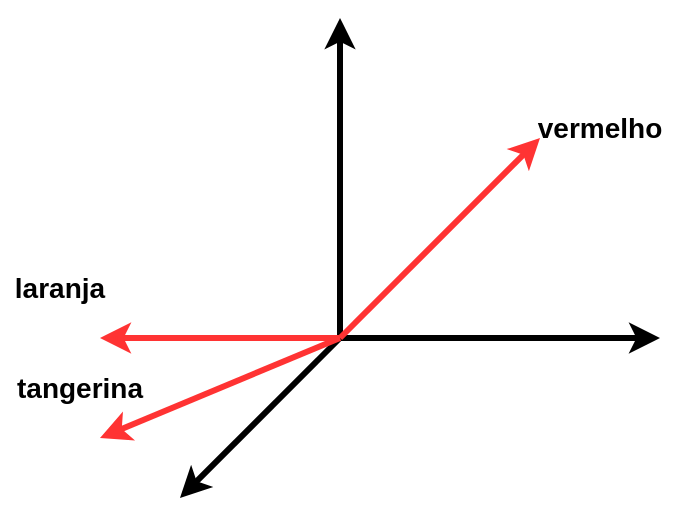 <mxfile version="24.2.5" type="github">
  <diagram name="Page-1" id="W_sicCOU3BVT2Js4Kbka">
    <mxGraphModel dx="1362" dy="793" grid="1" gridSize="10" guides="1" tooltips="1" connect="1" arrows="1" fold="1" page="1" pageScale="1" pageWidth="850" pageHeight="1100" math="0" shadow="0">
      <root>
        <mxCell id="0" />
        <mxCell id="1" parent="0" />
        <mxCell id="OYFOfraQUzdyJWlV27W2-1" value="" style="endArrow=classic;html=1;rounded=0;strokeWidth=3;" parent="1" edge="1">
          <mxGeometry width="50" height="50" relative="1" as="geometry">
            <mxPoint x="180" y="200" as="sourcePoint" />
            <mxPoint x="180" y="40" as="targetPoint" />
          </mxGeometry>
        </mxCell>
        <mxCell id="OYFOfraQUzdyJWlV27W2-2" value="" style="endArrow=classic;html=1;rounded=0;strokeWidth=3;" parent="1" edge="1">
          <mxGeometry width="50" height="50" relative="1" as="geometry">
            <mxPoint x="180" y="200" as="sourcePoint" />
            <mxPoint x="340" y="200" as="targetPoint" />
          </mxGeometry>
        </mxCell>
        <mxCell id="OYFOfraQUzdyJWlV27W2-3" value="" style="endArrow=classic;html=1;rounded=0;strokeWidth=3;" parent="1" edge="1">
          <mxGeometry width="50" height="50" relative="1" as="geometry">
            <mxPoint x="180" y="200" as="sourcePoint" />
            <mxPoint x="100" y="280" as="targetPoint" />
          </mxGeometry>
        </mxCell>
        <mxCell id="OYFOfraQUzdyJWlV27W2-4" value="" style="endArrow=classic;html=1;rounded=0;strokeWidth=3;strokeColor=#FF3333;" parent="1" edge="1">
          <mxGeometry width="50" height="50" relative="1" as="geometry">
            <mxPoint x="180" y="200" as="sourcePoint" />
            <mxPoint x="280" y="100" as="targetPoint" />
          </mxGeometry>
        </mxCell>
        <mxCell id="OYFOfraQUzdyJWlV27W2-5" value="" style="endArrow=classic;html=1;rounded=0;strokeWidth=3;strokeColor=#FF3333;" parent="1" edge="1">
          <mxGeometry width="50" height="50" relative="1" as="geometry">
            <mxPoint x="180" y="200" as="sourcePoint" />
            <mxPoint x="60" y="200" as="targetPoint" />
          </mxGeometry>
        </mxCell>
        <mxCell id="OYFOfraQUzdyJWlV27W2-6" value="" style="endArrow=classic;html=1;rounded=0;strokeWidth=3;strokeColor=#FF3333;" parent="1" edge="1">
          <mxGeometry width="50" height="50" relative="1" as="geometry">
            <mxPoint x="180" y="200" as="sourcePoint" />
            <mxPoint x="60" y="250" as="targetPoint" />
          </mxGeometry>
        </mxCell>
        <mxCell id="OYFOfraQUzdyJWlV27W2-7" value="vermelho" style="text;html=1;align=center;verticalAlign=middle;whiteSpace=wrap;rounded=0;strokeWidth=3;fontSize=14;fontStyle=1" parent="1" vertex="1">
          <mxGeometry x="280" y="80" width="60" height="30" as="geometry" />
        </mxCell>
        <mxCell id="OYFOfraQUzdyJWlV27W2-8" value="laranja" style="text;html=1;align=center;verticalAlign=middle;whiteSpace=wrap;rounded=0;strokeWidth=3;fontSize=14;fontStyle=1" parent="1" vertex="1">
          <mxGeometry x="10" y="160" width="60" height="30" as="geometry" />
        </mxCell>
        <mxCell id="OYFOfraQUzdyJWlV27W2-9" value="tangerina" style="text;html=1;align=center;verticalAlign=middle;whiteSpace=wrap;rounded=0;strokeWidth=3;fontSize=14;fontStyle=1" parent="1" vertex="1">
          <mxGeometry x="20" y="210" width="60" height="30" as="geometry" />
        </mxCell>
      </root>
    </mxGraphModel>
  </diagram>
</mxfile>
